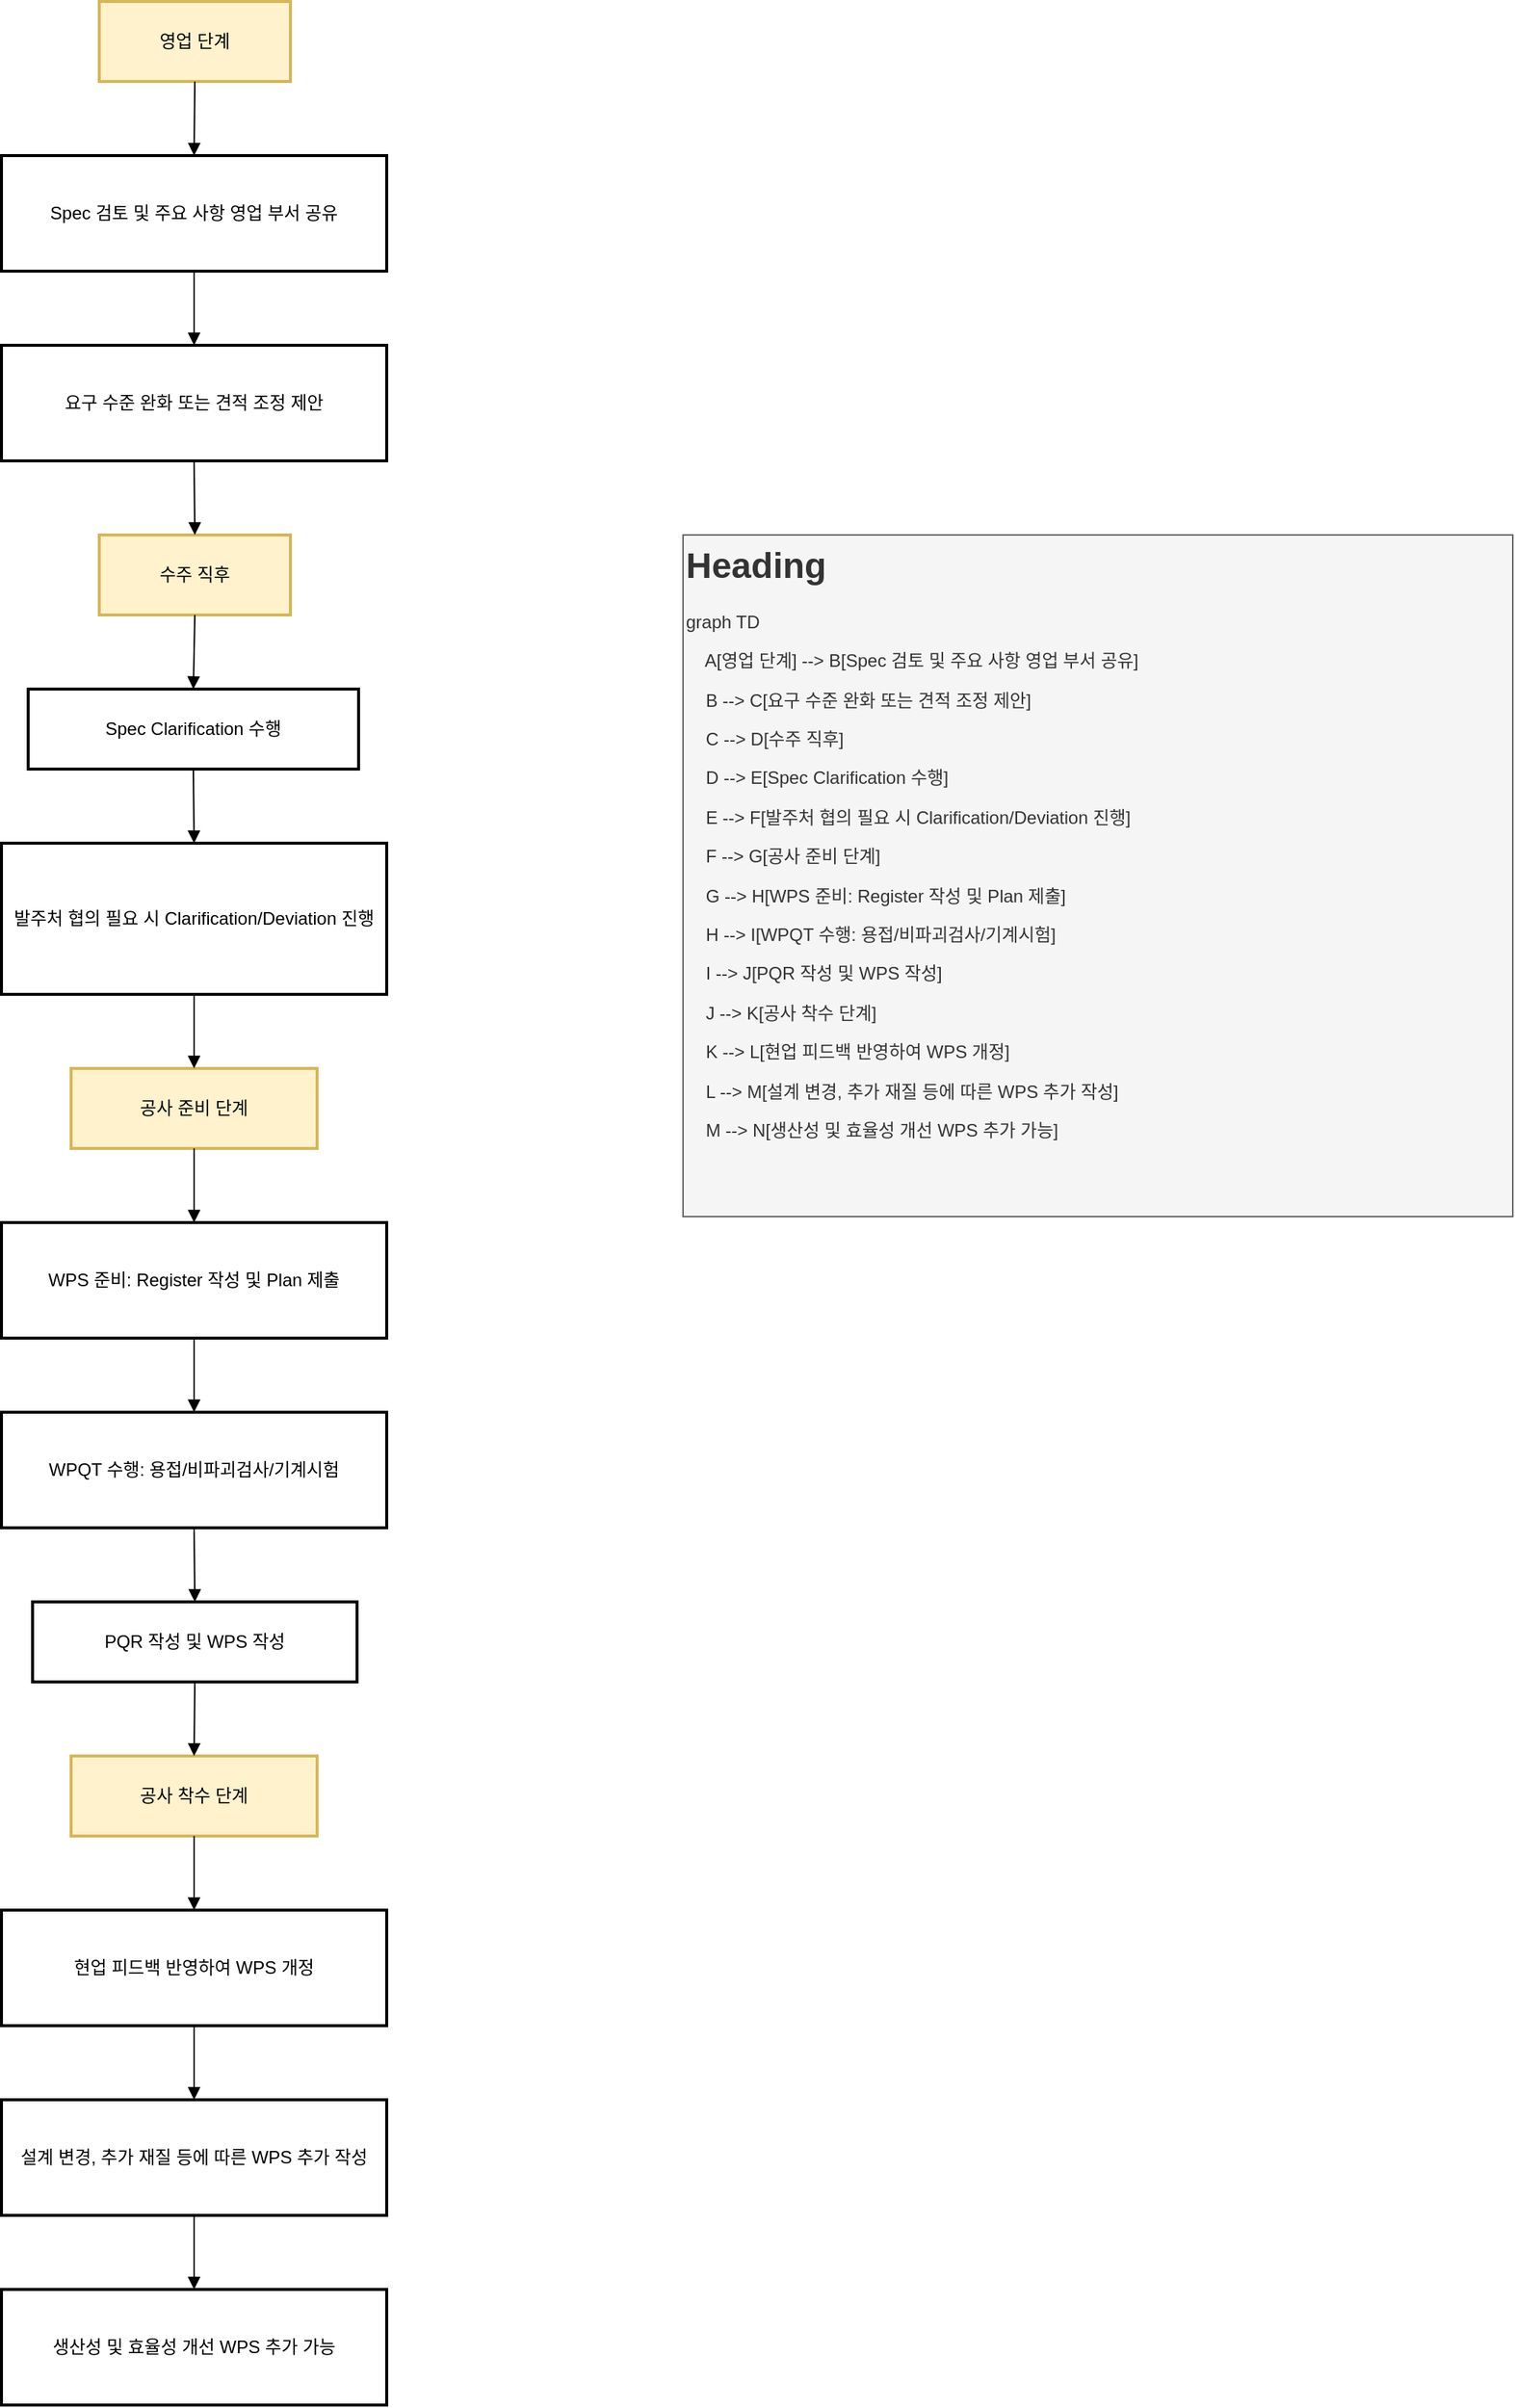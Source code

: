 <mxfile version="26.0.5">
  <diagram name="페이지-1" id="aiSF51sDGoChlzKgebk0">
    <mxGraphModel dx="1687" dy="1019" grid="1" gridSize="10" guides="1" tooltips="1" connect="1" arrows="1" fold="1" page="1" pageScale="1" pageWidth="827" pageHeight="1169" math="0" shadow="0">
      <root>
        <mxCell id="0" />
        <mxCell id="1" parent="0" />
        <mxCell id="2SAI_XX-xX0SaPUI6NSl-1" value="영업 단계" style="whiteSpace=wrap;strokeWidth=2;fillColor=#fff2cc;strokeColor=#d6b656;" vertex="1" parent="1">
          <mxGeometry x="86" y="20" width="129" height="54" as="geometry" />
        </mxCell>
        <mxCell id="2SAI_XX-xX0SaPUI6NSl-2" value="Spec 검토 및 주요 사항 영업 부서 공유" style="whiteSpace=wrap;strokeWidth=2;" vertex="1" parent="1">
          <mxGeometry x="20" y="124" width="260" height="78" as="geometry" />
        </mxCell>
        <mxCell id="2SAI_XX-xX0SaPUI6NSl-3" value="요구 수준 완화 또는 견적 조정 제안" style="whiteSpace=wrap;strokeWidth=2;" vertex="1" parent="1">
          <mxGeometry x="20" y="252" width="260" height="78" as="geometry" />
        </mxCell>
        <mxCell id="2SAI_XX-xX0SaPUI6NSl-4" value="수주 직후" style="whiteSpace=wrap;strokeWidth=2;fillColor=#fff2cc;strokeColor=#d6b656;" vertex="1" parent="1">
          <mxGeometry x="86" y="380" width="129" height="54" as="geometry" />
        </mxCell>
        <mxCell id="2SAI_XX-xX0SaPUI6NSl-5" value="Spec Clarification 수행" style="whiteSpace=wrap;strokeWidth=2;" vertex="1" parent="1">
          <mxGeometry x="38" y="484" width="223" height="54" as="geometry" />
        </mxCell>
        <mxCell id="2SAI_XX-xX0SaPUI6NSl-6" value="발주처 협의 필요 시 Clarification/Deviation 진행" style="whiteSpace=wrap;strokeWidth=2;" vertex="1" parent="1">
          <mxGeometry x="20" y="588" width="260" height="102" as="geometry" />
        </mxCell>
        <mxCell id="2SAI_XX-xX0SaPUI6NSl-7" value="공사 준비 단계" style="whiteSpace=wrap;strokeWidth=2;fillColor=#fff2cc;strokeColor=#d6b656;" vertex="1" parent="1">
          <mxGeometry x="67" y="740" width="166" height="54" as="geometry" />
        </mxCell>
        <mxCell id="2SAI_XX-xX0SaPUI6NSl-8" value="WPS 준비: Register 작성 및 Plan 제출" style="whiteSpace=wrap;strokeWidth=2;" vertex="1" parent="1">
          <mxGeometry x="20" y="844" width="260" height="78" as="geometry" />
        </mxCell>
        <mxCell id="2SAI_XX-xX0SaPUI6NSl-9" value="WPQT 수행: 용접/비파괴검사/기계시험" style="whiteSpace=wrap;strokeWidth=2;" vertex="1" parent="1">
          <mxGeometry x="20" y="972" width="260" height="78" as="geometry" />
        </mxCell>
        <mxCell id="2SAI_XX-xX0SaPUI6NSl-10" value="PQR 작성 및 WPS 작성" style="whiteSpace=wrap;strokeWidth=2;" vertex="1" parent="1">
          <mxGeometry x="41" y="1100" width="219" height="54" as="geometry" />
        </mxCell>
        <mxCell id="2SAI_XX-xX0SaPUI6NSl-11" value="공사 착수 단계" style="whiteSpace=wrap;strokeWidth=2;fillColor=#fff2cc;strokeColor=#d6b656;" vertex="1" parent="1">
          <mxGeometry x="67" y="1204" width="166" height="54" as="geometry" />
        </mxCell>
        <mxCell id="2SAI_XX-xX0SaPUI6NSl-12" value="현업 피드백 반영하여 WPS 개정" style="whiteSpace=wrap;strokeWidth=2;" vertex="1" parent="1">
          <mxGeometry x="20" y="1308" width="260" height="78" as="geometry" />
        </mxCell>
        <mxCell id="2SAI_XX-xX0SaPUI6NSl-13" value="설계 변경, 추가 재질 등에 따른 WPS 추가 작성" style="whiteSpace=wrap;strokeWidth=2;" vertex="1" parent="1">
          <mxGeometry x="20" y="1436" width="260" height="78" as="geometry" />
        </mxCell>
        <mxCell id="2SAI_XX-xX0SaPUI6NSl-14" value="생산성 및 효율성 개선 WPS 추가 가능" style="whiteSpace=wrap;strokeWidth=2;" vertex="1" parent="1">
          <mxGeometry x="20" y="1564" width="260" height="78" as="geometry" />
        </mxCell>
        <mxCell id="2SAI_XX-xX0SaPUI6NSl-15" value="" style="curved=1;startArrow=none;endArrow=block;exitX=0.5;exitY=1;entryX=0.5;entryY=0;rounded=0;" edge="1" parent="1" source="2SAI_XX-xX0SaPUI6NSl-1" target="2SAI_XX-xX0SaPUI6NSl-2">
          <mxGeometry relative="1" as="geometry">
            <Array as="points" />
          </mxGeometry>
        </mxCell>
        <mxCell id="2SAI_XX-xX0SaPUI6NSl-16" value="" style="curved=1;startArrow=none;endArrow=block;exitX=0.5;exitY=1;entryX=0.5;entryY=0;rounded=0;" edge="1" parent="1" source="2SAI_XX-xX0SaPUI6NSl-2" target="2SAI_XX-xX0SaPUI6NSl-3">
          <mxGeometry relative="1" as="geometry">
            <Array as="points" />
          </mxGeometry>
        </mxCell>
        <mxCell id="2SAI_XX-xX0SaPUI6NSl-17" value="" style="curved=1;startArrow=none;endArrow=block;exitX=0.5;exitY=1;entryX=0.5;entryY=0;rounded=0;" edge="1" parent="1" source="2SAI_XX-xX0SaPUI6NSl-3" target="2SAI_XX-xX0SaPUI6NSl-4">
          <mxGeometry relative="1" as="geometry">
            <Array as="points" />
          </mxGeometry>
        </mxCell>
        <mxCell id="2SAI_XX-xX0SaPUI6NSl-18" value="" style="curved=1;startArrow=none;endArrow=block;exitX=0.5;exitY=1;entryX=0.5;entryY=0;rounded=0;" edge="1" parent="1" source="2SAI_XX-xX0SaPUI6NSl-4" target="2SAI_XX-xX0SaPUI6NSl-5">
          <mxGeometry relative="1" as="geometry">
            <Array as="points" />
          </mxGeometry>
        </mxCell>
        <mxCell id="2SAI_XX-xX0SaPUI6NSl-19" value="" style="curved=1;startArrow=none;endArrow=block;exitX=0.5;exitY=1;entryX=0.5;entryY=0;rounded=0;" edge="1" parent="1" source="2SAI_XX-xX0SaPUI6NSl-5" target="2SAI_XX-xX0SaPUI6NSl-6">
          <mxGeometry relative="1" as="geometry">
            <Array as="points" />
          </mxGeometry>
        </mxCell>
        <mxCell id="2SAI_XX-xX0SaPUI6NSl-20" value="" style="curved=1;startArrow=none;endArrow=block;exitX=0.5;exitY=1;entryX=0.5;entryY=0;rounded=0;" edge="1" parent="1" source="2SAI_XX-xX0SaPUI6NSl-6" target="2SAI_XX-xX0SaPUI6NSl-7">
          <mxGeometry relative="1" as="geometry">
            <Array as="points" />
          </mxGeometry>
        </mxCell>
        <mxCell id="2SAI_XX-xX0SaPUI6NSl-21" value="" style="curved=1;startArrow=none;endArrow=block;exitX=0.5;exitY=1;entryX=0.5;entryY=0;rounded=0;" edge="1" parent="1" source="2SAI_XX-xX0SaPUI6NSl-7" target="2SAI_XX-xX0SaPUI6NSl-8">
          <mxGeometry relative="1" as="geometry">
            <Array as="points" />
          </mxGeometry>
        </mxCell>
        <mxCell id="2SAI_XX-xX0SaPUI6NSl-22" value="" style="curved=1;startArrow=none;endArrow=block;exitX=0.5;exitY=1;entryX=0.5;entryY=0;rounded=0;" edge="1" parent="1" source="2SAI_XX-xX0SaPUI6NSl-8" target="2SAI_XX-xX0SaPUI6NSl-9">
          <mxGeometry relative="1" as="geometry">
            <Array as="points" />
          </mxGeometry>
        </mxCell>
        <mxCell id="2SAI_XX-xX0SaPUI6NSl-23" value="" style="curved=1;startArrow=none;endArrow=block;exitX=0.5;exitY=1;entryX=0.5;entryY=0;rounded=0;" edge="1" parent="1" source="2SAI_XX-xX0SaPUI6NSl-9" target="2SAI_XX-xX0SaPUI6NSl-10">
          <mxGeometry relative="1" as="geometry">
            <Array as="points" />
          </mxGeometry>
        </mxCell>
        <mxCell id="2SAI_XX-xX0SaPUI6NSl-24" value="" style="curved=1;startArrow=none;endArrow=block;exitX=0.5;exitY=1;entryX=0.5;entryY=0;rounded=0;" edge="1" parent="1" source="2SAI_XX-xX0SaPUI6NSl-10" target="2SAI_XX-xX0SaPUI6NSl-11">
          <mxGeometry relative="1" as="geometry">
            <Array as="points" />
          </mxGeometry>
        </mxCell>
        <mxCell id="2SAI_XX-xX0SaPUI6NSl-25" value="" style="curved=1;startArrow=none;endArrow=block;exitX=0.5;exitY=1;entryX=0.5;entryY=0;rounded=0;" edge="1" parent="1" source="2SAI_XX-xX0SaPUI6NSl-11" target="2SAI_XX-xX0SaPUI6NSl-12">
          <mxGeometry relative="1" as="geometry">
            <Array as="points" />
          </mxGeometry>
        </mxCell>
        <mxCell id="2SAI_XX-xX0SaPUI6NSl-26" value="" style="curved=1;startArrow=none;endArrow=block;exitX=0.5;exitY=1;entryX=0.5;entryY=0;rounded=0;" edge="1" parent="1" source="2SAI_XX-xX0SaPUI6NSl-12" target="2SAI_XX-xX0SaPUI6NSl-13">
          <mxGeometry relative="1" as="geometry">
            <Array as="points" />
          </mxGeometry>
        </mxCell>
        <mxCell id="2SAI_XX-xX0SaPUI6NSl-27" value="" style="curved=1;startArrow=none;endArrow=block;exitX=0.5;exitY=1;entryX=0.5;entryY=0;rounded=0;" edge="1" parent="1" source="2SAI_XX-xX0SaPUI6NSl-13" target="2SAI_XX-xX0SaPUI6NSl-14">
          <mxGeometry relative="1" as="geometry">
            <Array as="points" />
          </mxGeometry>
        </mxCell>
        <mxCell id="2SAI_XX-xX0SaPUI6NSl-28" value="&lt;h1 style=&quot;margin-top: 0px;&quot;&gt;Heading&lt;/h1&gt;&lt;p&gt;graph TD&lt;/p&gt;&lt;p&gt;&amp;nbsp; &amp;nbsp; A[영업 단계] --&amp;gt; B[Spec 검토 및 주요 사항 영업 부서 공유]&lt;/p&gt;&lt;p&gt;&amp;nbsp; &amp;nbsp; B --&amp;gt; C[요구 수준 완화 또는 견적 조정 제안]&lt;/p&gt;&lt;p&gt;&amp;nbsp; &amp;nbsp; C --&amp;gt; D[수주 직후]&lt;/p&gt;&lt;p&gt;&amp;nbsp; &amp;nbsp; D --&amp;gt; E[Spec Clarification 수행]&lt;/p&gt;&lt;p&gt;&amp;nbsp; &amp;nbsp; E --&amp;gt; F[발주처 협의 필요 시 Clarification/Deviation 진행]&lt;/p&gt;&lt;p&gt;&amp;nbsp; &amp;nbsp; F --&amp;gt; G[공사 준비 단계]&lt;/p&gt;&lt;p&gt;&amp;nbsp; &amp;nbsp; G --&amp;gt; H[WPS 준비: Register 작성 및 Plan 제출]&lt;/p&gt;&lt;p&gt;&amp;nbsp; &amp;nbsp; H --&amp;gt; I[WPQT 수행: 용접/비파괴검사/기계시험]&lt;/p&gt;&lt;p&gt;&amp;nbsp; &amp;nbsp; I --&amp;gt; J[PQR 작성 및 WPS 작성]&lt;/p&gt;&lt;p&gt;&amp;nbsp; &amp;nbsp; J --&amp;gt; K[공사 착수 단계]&lt;/p&gt;&lt;p&gt;&amp;nbsp; &amp;nbsp; K --&amp;gt; L[현업 피드백 반영하여 WPS 개정]&lt;/p&gt;&lt;p&gt;&amp;nbsp; &amp;nbsp; L --&amp;gt; M[설계 변경, 추가 재질 등에 따른 WPS 추가 작성]&lt;/p&gt;&lt;p&gt;&amp;nbsp; &amp;nbsp; M --&amp;gt; N[생산성 및 효율성 개선 WPS 추가 가능]&lt;/p&gt;" style="text;html=1;whiteSpace=wrap;overflow=hidden;rounded=0;fillColor=#f5f5f5;fontColor=#333333;strokeColor=#666666;" vertex="1" parent="1">
          <mxGeometry x="480" y="380" width="560" height="460" as="geometry" />
        </mxCell>
      </root>
    </mxGraphModel>
  </diagram>
</mxfile>
